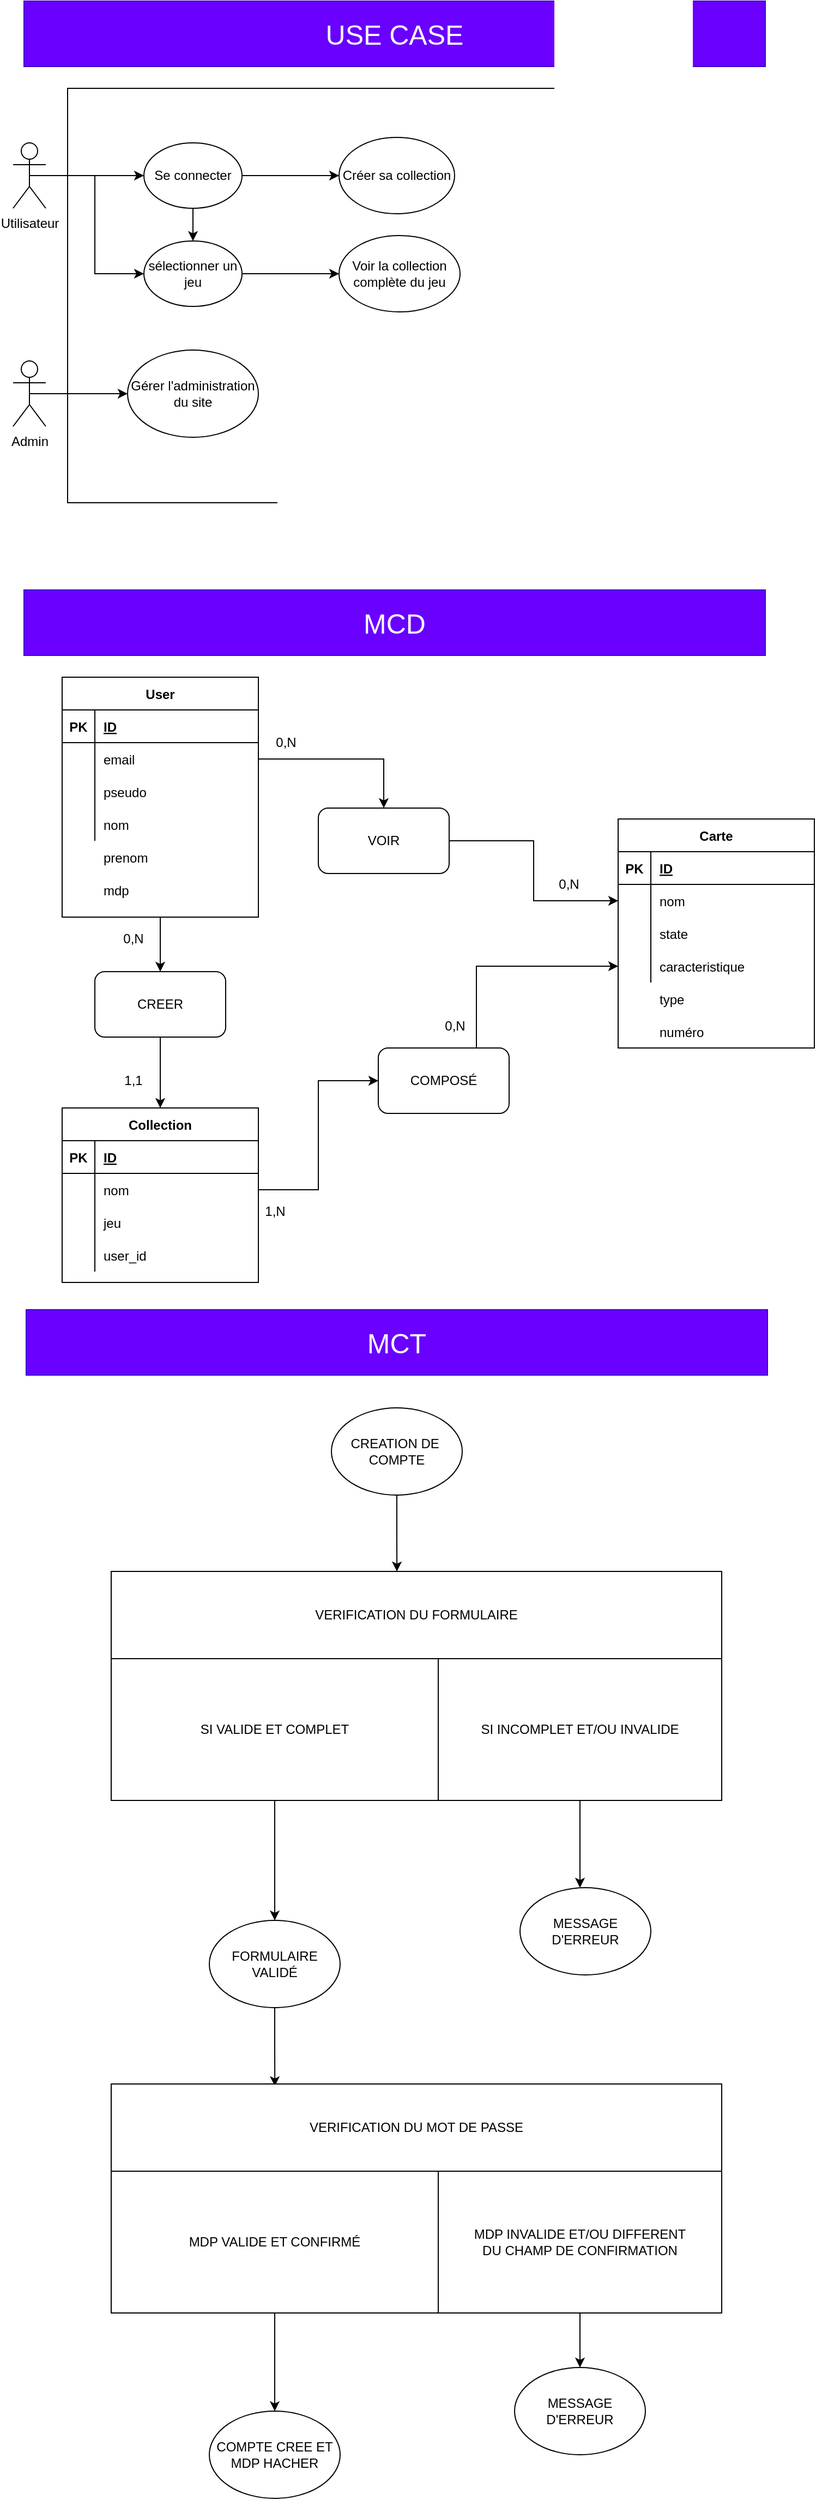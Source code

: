 <mxfile version="14.2.5" type="github">
  <diagram id="Vvy8ZNYeZBU5IeqOEl0n" name="Page-1">
    <mxGraphModel dx="868" dy="1619" grid="1" gridSize="10" guides="1" tooltips="1" connect="1" arrows="1" fold="1" page="1" pageScale="1" pageWidth="827" pageHeight="1169" math="0" shadow="0">
      <root>
        <mxCell id="0" />
        <mxCell id="1" parent="0" />
        <mxCell id="F6hUvUynQKpErKbhB6TS-1" value="" style="rounded=0;whiteSpace=wrap;html=1;" vertex="1" parent="1">
          <mxGeometry x="80" y="-1080" width="520" height="380" as="geometry" />
        </mxCell>
        <mxCell id="F6hUvUynQKpErKbhB6TS-7" style="edgeStyle=orthogonalEdgeStyle;rounded=0;orthogonalLoop=1;jettySize=auto;html=1;exitX=0.5;exitY=0.5;exitDx=0;exitDy=0;exitPerimeter=0;entryX=0;entryY=0.5;entryDx=0;entryDy=0;" edge="1" parent="1" source="F6hUvUynQKpErKbhB6TS-2" target="F6hUvUynQKpErKbhB6TS-3">
          <mxGeometry relative="1" as="geometry" />
        </mxCell>
        <mxCell id="F6hUvUynQKpErKbhB6TS-8" style="edgeStyle=orthogonalEdgeStyle;rounded=0;orthogonalLoop=1;jettySize=auto;html=1;entryX=0;entryY=0.5;entryDx=0;entryDy=0;" edge="1" parent="1" source="F6hUvUynQKpErKbhB6TS-2" target="F6hUvUynQKpErKbhB6TS-4">
          <mxGeometry relative="1" as="geometry" />
        </mxCell>
        <mxCell id="F6hUvUynQKpErKbhB6TS-2" value="Utilisateur" style="shape=umlActor;verticalLabelPosition=bottom;verticalAlign=top;html=1;outlineConnect=0;" vertex="1" parent="1">
          <mxGeometry x="30" y="-1030" width="30" height="60" as="geometry" />
        </mxCell>
        <mxCell id="F6hUvUynQKpErKbhB6TS-9" style="edgeStyle=orthogonalEdgeStyle;rounded=0;orthogonalLoop=1;jettySize=auto;html=1;exitX=0.5;exitY=1;exitDx=0;exitDy=0;entryX=0.5;entryY=0;entryDx=0;entryDy=0;" edge="1" parent="1" source="F6hUvUynQKpErKbhB6TS-3" target="F6hUvUynQKpErKbhB6TS-4">
          <mxGeometry relative="1" as="geometry" />
        </mxCell>
        <mxCell id="F6hUvUynQKpErKbhB6TS-11" style="edgeStyle=orthogonalEdgeStyle;rounded=0;orthogonalLoop=1;jettySize=auto;html=1;exitX=1;exitY=0.5;exitDx=0;exitDy=0;entryX=0;entryY=0.5;entryDx=0;entryDy=0;" edge="1" parent="1" source="F6hUvUynQKpErKbhB6TS-3" target="F6hUvUynQKpErKbhB6TS-10">
          <mxGeometry relative="1" as="geometry" />
        </mxCell>
        <mxCell id="F6hUvUynQKpErKbhB6TS-3" value="Se connecter" style="ellipse;whiteSpace=wrap;html=1;" vertex="1" parent="1">
          <mxGeometry x="150" y="-1030" width="90" height="60" as="geometry" />
        </mxCell>
        <mxCell id="F6hUvUynQKpErKbhB6TS-13" style="edgeStyle=orthogonalEdgeStyle;rounded=0;orthogonalLoop=1;jettySize=auto;html=1;exitX=1;exitY=0.5;exitDx=0;exitDy=0;entryX=0;entryY=0.5;entryDx=0;entryDy=0;" edge="1" parent="1" source="F6hUvUynQKpErKbhB6TS-4" target="F6hUvUynQKpErKbhB6TS-12">
          <mxGeometry relative="1" as="geometry" />
        </mxCell>
        <mxCell id="F6hUvUynQKpErKbhB6TS-4" value="sélectionner un&lt;br&gt;jeu" style="ellipse;whiteSpace=wrap;html=1;" vertex="1" parent="1">
          <mxGeometry x="150" y="-940" width="90" height="60" as="geometry" />
        </mxCell>
        <mxCell id="F6hUvUynQKpErKbhB6TS-10" value="Créer sa collection" style="ellipse;whiteSpace=wrap;html=1;" vertex="1" parent="1">
          <mxGeometry x="329" y="-1035" width="106" height="70" as="geometry" />
        </mxCell>
        <mxCell id="F6hUvUynQKpErKbhB6TS-12" value="Voir la collection&lt;br&gt;complète du jeu" style="ellipse;whiteSpace=wrap;html=1;" vertex="1" parent="1">
          <mxGeometry x="329" y="-945" width="111" height="70" as="geometry" />
        </mxCell>
        <mxCell id="F6hUvUynQKpErKbhB6TS-18" style="edgeStyle=orthogonalEdgeStyle;rounded=0;orthogonalLoop=1;jettySize=auto;html=1;exitX=0.5;exitY=0.5;exitDx=0;exitDy=0;exitPerimeter=0;entryX=0;entryY=0.5;entryDx=0;entryDy=0;" edge="1" parent="1" source="F6hUvUynQKpErKbhB6TS-16" target="F6hUvUynQKpErKbhB6TS-17">
          <mxGeometry relative="1" as="geometry" />
        </mxCell>
        <mxCell id="F6hUvUynQKpErKbhB6TS-16" value="Admin" style="shape=umlActor;verticalLabelPosition=bottom;verticalAlign=top;html=1;outlineConnect=0;" vertex="1" parent="1">
          <mxGeometry x="30" y="-830" width="30" height="60" as="geometry" />
        </mxCell>
        <mxCell id="F6hUvUynQKpErKbhB6TS-17" value="Gérer l&#39;administration&lt;br&gt;du site" style="ellipse;whiteSpace=wrap;html=1;" vertex="1" parent="1">
          <mxGeometry x="135" y="-840" width="120" height="80" as="geometry" />
        </mxCell>
        <mxCell id="F6hUvUynQKpErKbhB6TS-19" value="&lt;font style=&quot;font-size: 25px&quot;&gt;USE CASE&lt;/font&gt;" style="rounded=0;whiteSpace=wrap;html=1;fillColor=#6a00ff;strokeColor=#3700CC;fontColor=#ffffff;" vertex="1" parent="1">
          <mxGeometry x="40" y="-1160" width="680" height="60" as="geometry" />
        </mxCell>
        <mxCell id="F6hUvUynQKpErKbhB6TS-20" value="&lt;font style=&quot;font-size: 25px&quot;&gt;MCD&lt;/font&gt;" style="rounded=0;whiteSpace=wrap;html=1;fillColor=#6a00ff;strokeColor=#3700CC;fontColor=#ffffff;" vertex="1" parent="1">
          <mxGeometry x="40" y="-620" width="680" height="60" as="geometry" />
        </mxCell>
        <mxCell id="F6hUvUynQKpErKbhB6TS-81" style="edgeStyle=orthogonalEdgeStyle;rounded=0;orthogonalLoop=1;jettySize=auto;html=1;exitX=0.5;exitY=1;exitDx=0;exitDy=0;entryX=0.5;entryY=0;entryDx=0;entryDy=0;" edge="1" parent="1" source="F6hUvUynQKpErKbhB6TS-82" target="F6hUvUynQKpErKbhB6TS-49">
          <mxGeometry relative="1" as="geometry" />
        </mxCell>
        <mxCell id="F6hUvUynQKpErKbhB6TS-23" value="User" style="shape=table;startSize=30;container=1;collapsible=1;childLayout=tableLayout;fixedRows=1;rowLines=0;fontStyle=1;align=center;resizeLast=1;" vertex="1" parent="1">
          <mxGeometry x="75" y="-540" width="180" height="220" as="geometry" />
        </mxCell>
        <mxCell id="F6hUvUynQKpErKbhB6TS-24" value="" style="shape=partialRectangle;collapsible=0;dropTarget=0;pointerEvents=0;fillColor=none;top=0;left=0;bottom=1;right=0;points=[[0,0.5],[1,0.5]];portConstraint=eastwest;" vertex="1" parent="F6hUvUynQKpErKbhB6TS-23">
          <mxGeometry y="30" width="180" height="30" as="geometry" />
        </mxCell>
        <mxCell id="F6hUvUynQKpErKbhB6TS-25" value="PK" style="shape=partialRectangle;connectable=0;fillColor=none;top=0;left=0;bottom=0;right=0;fontStyle=1;overflow=hidden;" vertex="1" parent="F6hUvUynQKpErKbhB6TS-24">
          <mxGeometry width="30" height="30" as="geometry" />
        </mxCell>
        <mxCell id="F6hUvUynQKpErKbhB6TS-26" value="ID" style="shape=partialRectangle;connectable=0;fillColor=none;top=0;left=0;bottom=0;right=0;align=left;spacingLeft=6;fontStyle=5;overflow=hidden;" vertex="1" parent="F6hUvUynQKpErKbhB6TS-24">
          <mxGeometry x="30" width="150" height="30" as="geometry" />
        </mxCell>
        <mxCell id="F6hUvUynQKpErKbhB6TS-27" value="" style="shape=partialRectangle;collapsible=0;dropTarget=0;pointerEvents=0;fillColor=none;top=0;left=0;bottom=0;right=0;points=[[0,0.5],[1,0.5]];portConstraint=eastwest;" vertex="1" parent="F6hUvUynQKpErKbhB6TS-23">
          <mxGeometry y="60" width="180" height="30" as="geometry" />
        </mxCell>
        <mxCell id="F6hUvUynQKpErKbhB6TS-28" value="" style="shape=partialRectangle;connectable=0;fillColor=none;top=0;left=0;bottom=0;right=0;editable=1;overflow=hidden;" vertex="1" parent="F6hUvUynQKpErKbhB6TS-27">
          <mxGeometry width="30" height="30" as="geometry" />
        </mxCell>
        <mxCell id="F6hUvUynQKpErKbhB6TS-29" value="email" style="shape=partialRectangle;connectable=0;fillColor=none;top=0;left=0;bottom=0;right=0;align=left;spacingLeft=6;overflow=hidden;" vertex="1" parent="F6hUvUynQKpErKbhB6TS-27">
          <mxGeometry x="30" width="150" height="30" as="geometry" />
        </mxCell>
        <mxCell id="F6hUvUynQKpErKbhB6TS-30" value="" style="shape=partialRectangle;collapsible=0;dropTarget=0;pointerEvents=0;fillColor=none;top=0;left=0;bottom=0;right=0;points=[[0,0.5],[1,0.5]];portConstraint=eastwest;" vertex="1" parent="F6hUvUynQKpErKbhB6TS-23">
          <mxGeometry y="90" width="180" height="30" as="geometry" />
        </mxCell>
        <mxCell id="F6hUvUynQKpErKbhB6TS-31" value="" style="shape=partialRectangle;connectable=0;fillColor=none;top=0;left=0;bottom=0;right=0;editable=1;overflow=hidden;" vertex="1" parent="F6hUvUynQKpErKbhB6TS-30">
          <mxGeometry width="30" height="30" as="geometry" />
        </mxCell>
        <mxCell id="F6hUvUynQKpErKbhB6TS-32" value="pseudo" style="shape=partialRectangle;connectable=0;fillColor=none;top=0;left=0;bottom=0;right=0;align=left;spacingLeft=6;overflow=hidden;" vertex="1" parent="F6hUvUynQKpErKbhB6TS-30">
          <mxGeometry x="30" width="150" height="30" as="geometry" />
        </mxCell>
        <mxCell id="F6hUvUynQKpErKbhB6TS-33" value="" style="shape=partialRectangle;collapsible=0;dropTarget=0;pointerEvents=0;fillColor=none;top=0;left=0;bottom=0;right=0;points=[[0,0.5],[1,0.5]];portConstraint=eastwest;" vertex="1" parent="F6hUvUynQKpErKbhB6TS-23">
          <mxGeometry y="120" width="180" height="30" as="geometry" />
        </mxCell>
        <mxCell id="F6hUvUynQKpErKbhB6TS-34" value="" style="shape=partialRectangle;connectable=0;fillColor=none;top=0;left=0;bottom=0;right=0;editable=1;overflow=hidden;" vertex="1" parent="F6hUvUynQKpErKbhB6TS-33">
          <mxGeometry width="30" height="30" as="geometry" />
        </mxCell>
        <mxCell id="F6hUvUynQKpErKbhB6TS-35" value="nom" style="shape=partialRectangle;connectable=0;fillColor=none;top=0;left=0;bottom=0;right=0;align=left;spacingLeft=6;overflow=hidden;" vertex="1" parent="F6hUvUynQKpErKbhB6TS-33">
          <mxGeometry x="30" width="150" height="30" as="geometry" />
        </mxCell>
        <mxCell id="F6hUvUynQKpErKbhB6TS-36" value="Carte" style="shape=table;startSize=30;container=1;collapsible=1;childLayout=tableLayout;fixedRows=1;rowLines=0;fontStyle=1;align=center;resizeLast=1;" vertex="1" parent="1">
          <mxGeometry x="585" y="-410" width="180" height="210" as="geometry" />
        </mxCell>
        <mxCell id="F6hUvUynQKpErKbhB6TS-37" value="" style="shape=partialRectangle;collapsible=0;dropTarget=0;pointerEvents=0;fillColor=none;top=0;left=0;bottom=1;right=0;points=[[0,0.5],[1,0.5]];portConstraint=eastwest;" vertex="1" parent="F6hUvUynQKpErKbhB6TS-36">
          <mxGeometry y="30" width="180" height="30" as="geometry" />
        </mxCell>
        <mxCell id="F6hUvUynQKpErKbhB6TS-38" value="PK" style="shape=partialRectangle;connectable=0;fillColor=none;top=0;left=0;bottom=0;right=0;fontStyle=1;overflow=hidden;" vertex="1" parent="F6hUvUynQKpErKbhB6TS-37">
          <mxGeometry width="30" height="30" as="geometry" />
        </mxCell>
        <mxCell id="F6hUvUynQKpErKbhB6TS-39" value="ID" style="shape=partialRectangle;connectable=0;fillColor=none;top=0;left=0;bottom=0;right=0;align=left;spacingLeft=6;fontStyle=5;overflow=hidden;" vertex="1" parent="F6hUvUynQKpErKbhB6TS-37">
          <mxGeometry x="30" width="150" height="30" as="geometry" />
        </mxCell>
        <mxCell id="F6hUvUynQKpErKbhB6TS-40" value="" style="shape=partialRectangle;collapsible=0;dropTarget=0;pointerEvents=0;fillColor=none;top=0;left=0;bottom=0;right=0;points=[[0,0.5],[1,0.5]];portConstraint=eastwest;" vertex="1" parent="F6hUvUynQKpErKbhB6TS-36">
          <mxGeometry y="60" width="180" height="30" as="geometry" />
        </mxCell>
        <mxCell id="F6hUvUynQKpErKbhB6TS-41" value="" style="shape=partialRectangle;connectable=0;fillColor=none;top=0;left=0;bottom=0;right=0;editable=1;overflow=hidden;" vertex="1" parent="F6hUvUynQKpErKbhB6TS-40">
          <mxGeometry width="30" height="30" as="geometry" />
        </mxCell>
        <mxCell id="F6hUvUynQKpErKbhB6TS-42" value="nom" style="shape=partialRectangle;connectable=0;fillColor=none;top=0;left=0;bottom=0;right=0;align=left;spacingLeft=6;overflow=hidden;" vertex="1" parent="F6hUvUynQKpErKbhB6TS-40">
          <mxGeometry x="30" width="150" height="30" as="geometry" />
        </mxCell>
        <mxCell id="F6hUvUynQKpErKbhB6TS-43" value="" style="shape=partialRectangle;collapsible=0;dropTarget=0;pointerEvents=0;fillColor=none;top=0;left=0;bottom=0;right=0;points=[[0,0.5],[1,0.5]];portConstraint=eastwest;" vertex="1" parent="F6hUvUynQKpErKbhB6TS-36">
          <mxGeometry y="90" width="180" height="30" as="geometry" />
        </mxCell>
        <mxCell id="F6hUvUynQKpErKbhB6TS-44" value="" style="shape=partialRectangle;connectable=0;fillColor=none;top=0;left=0;bottom=0;right=0;editable=1;overflow=hidden;" vertex="1" parent="F6hUvUynQKpErKbhB6TS-43">
          <mxGeometry width="30" height="30" as="geometry" />
        </mxCell>
        <mxCell id="F6hUvUynQKpErKbhB6TS-45" value="state" style="shape=partialRectangle;connectable=0;fillColor=none;top=0;left=0;bottom=0;right=0;align=left;spacingLeft=6;overflow=hidden;" vertex="1" parent="F6hUvUynQKpErKbhB6TS-43">
          <mxGeometry x="30" width="150" height="30" as="geometry" />
        </mxCell>
        <mxCell id="F6hUvUynQKpErKbhB6TS-46" value="" style="shape=partialRectangle;collapsible=0;dropTarget=0;pointerEvents=0;fillColor=none;top=0;left=0;bottom=0;right=0;points=[[0,0.5],[1,0.5]];portConstraint=eastwest;" vertex="1" parent="F6hUvUynQKpErKbhB6TS-36">
          <mxGeometry y="120" width="180" height="30" as="geometry" />
        </mxCell>
        <mxCell id="F6hUvUynQKpErKbhB6TS-47" value="" style="shape=partialRectangle;connectable=0;fillColor=none;top=0;left=0;bottom=0;right=0;editable=1;overflow=hidden;" vertex="1" parent="F6hUvUynQKpErKbhB6TS-46">
          <mxGeometry width="30" height="30" as="geometry" />
        </mxCell>
        <mxCell id="F6hUvUynQKpErKbhB6TS-48" value="caracteristique" style="shape=partialRectangle;connectable=0;fillColor=none;top=0;left=0;bottom=0;right=0;align=left;spacingLeft=6;overflow=hidden;" vertex="1" parent="F6hUvUynQKpErKbhB6TS-46">
          <mxGeometry x="30" width="150" height="30" as="geometry" />
        </mxCell>
        <mxCell id="F6hUvUynQKpErKbhB6TS-49" value="Collection" style="shape=table;startSize=30;container=1;collapsible=1;childLayout=tableLayout;fixedRows=1;rowLines=0;fontStyle=1;align=center;resizeLast=1;" vertex="1" parent="1">
          <mxGeometry x="75" y="-145" width="180" height="160" as="geometry" />
        </mxCell>
        <mxCell id="F6hUvUynQKpErKbhB6TS-50" value="" style="shape=partialRectangle;collapsible=0;dropTarget=0;pointerEvents=0;fillColor=none;top=0;left=0;bottom=1;right=0;points=[[0,0.5],[1,0.5]];portConstraint=eastwest;" vertex="1" parent="F6hUvUynQKpErKbhB6TS-49">
          <mxGeometry y="30" width="180" height="30" as="geometry" />
        </mxCell>
        <mxCell id="F6hUvUynQKpErKbhB6TS-51" value="PK" style="shape=partialRectangle;connectable=0;fillColor=none;top=0;left=0;bottom=0;right=0;fontStyle=1;overflow=hidden;" vertex="1" parent="F6hUvUynQKpErKbhB6TS-50">
          <mxGeometry width="30" height="30" as="geometry" />
        </mxCell>
        <mxCell id="F6hUvUynQKpErKbhB6TS-52" value="ID" style="shape=partialRectangle;connectable=0;fillColor=none;top=0;left=0;bottom=0;right=0;align=left;spacingLeft=6;fontStyle=5;overflow=hidden;" vertex="1" parent="F6hUvUynQKpErKbhB6TS-50">
          <mxGeometry x="30" width="150" height="30" as="geometry" />
        </mxCell>
        <mxCell id="F6hUvUynQKpErKbhB6TS-53" value="" style="shape=partialRectangle;collapsible=0;dropTarget=0;pointerEvents=0;fillColor=none;top=0;left=0;bottom=0;right=0;points=[[0,0.5],[1,0.5]];portConstraint=eastwest;" vertex="1" parent="F6hUvUynQKpErKbhB6TS-49">
          <mxGeometry y="60" width="180" height="30" as="geometry" />
        </mxCell>
        <mxCell id="F6hUvUynQKpErKbhB6TS-54" value="" style="shape=partialRectangle;connectable=0;fillColor=none;top=0;left=0;bottom=0;right=0;editable=1;overflow=hidden;" vertex="1" parent="F6hUvUynQKpErKbhB6TS-53">
          <mxGeometry width="30" height="30" as="geometry" />
        </mxCell>
        <mxCell id="F6hUvUynQKpErKbhB6TS-55" value="nom" style="shape=partialRectangle;connectable=0;fillColor=none;top=0;left=0;bottom=0;right=0;align=left;spacingLeft=6;overflow=hidden;" vertex="1" parent="F6hUvUynQKpErKbhB6TS-53">
          <mxGeometry x="30" width="150" height="30" as="geometry" />
        </mxCell>
        <mxCell id="F6hUvUynQKpErKbhB6TS-56" value="" style="shape=partialRectangle;collapsible=0;dropTarget=0;pointerEvents=0;fillColor=none;top=0;left=0;bottom=0;right=0;points=[[0,0.5],[1,0.5]];portConstraint=eastwest;" vertex="1" parent="F6hUvUynQKpErKbhB6TS-49">
          <mxGeometry y="90" width="180" height="30" as="geometry" />
        </mxCell>
        <mxCell id="F6hUvUynQKpErKbhB6TS-57" value="" style="shape=partialRectangle;connectable=0;fillColor=none;top=0;left=0;bottom=0;right=0;editable=1;overflow=hidden;" vertex="1" parent="F6hUvUynQKpErKbhB6TS-56">
          <mxGeometry width="30" height="30" as="geometry" />
        </mxCell>
        <mxCell id="F6hUvUynQKpErKbhB6TS-58" value="jeu" style="shape=partialRectangle;connectable=0;fillColor=none;top=0;left=0;bottom=0;right=0;align=left;spacingLeft=6;overflow=hidden;" vertex="1" parent="F6hUvUynQKpErKbhB6TS-56">
          <mxGeometry x="30" width="150" height="30" as="geometry" />
        </mxCell>
        <mxCell id="F6hUvUynQKpErKbhB6TS-59" value="" style="shape=partialRectangle;collapsible=0;dropTarget=0;pointerEvents=0;fillColor=none;top=0;left=0;bottom=0;right=0;points=[[0,0.5],[1,0.5]];portConstraint=eastwest;" vertex="1" parent="F6hUvUynQKpErKbhB6TS-49">
          <mxGeometry y="120" width="180" height="30" as="geometry" />
        </mxCell>
        <mxCell id="F6hUvUynQKpErKbhB6TS-60" value="" style="shape=partialRectangle;connectable=0;fillColor=none;top=0;left=0;bottom=0;right=0;editable=1;overflow=hidden;" vertex="1" parent="F6hUvUynQKpErKbhB6TS-59">
          <mxGeometry width="30" height="30" as="geometry" />
        </mxCell>
        <mxCell id="F6hUvUynQKpErKbhB6TS-61" value="user_id" style="shape=partialRectangle;connectable=0;fillColor=none;top=0;left=0;bottom=0;right=0;align=left;spacingLeft=6;overflow=hidden;" vertex="1" parent="F6hUvUynQKpErKbhB6TS-59">
          <mxGeometry x="30" width="150" height="30" as="geometry" />
        </mxCell>
        <mxCell id="F6hUvUynQKpErKbhB6TS-62" value="prenom" style="shape=partialRectangle;connectable=0;fillColor=none;top=0;left=0;bottom=0;right=0;align=left;spacingLeft=6;overflow=hidden;" vertex="1" parent="1">
          <mxGeometry x="105" y="-390" width="150" height="30" as="geometry" />
        </mxCell>
        <mxCell id="F6hUvUynQKpErKbhB6TS-63" value="mdp" style="shape=partialRectangle;connectable=0;fillColor=none;top=0;left=0;bottom=0;right=0;align=left;spacingLeft=6;overflow=hidden;" vertex="1" parent="1">
          <mxGeometry x="105" y="-360" width="150" height="30" as="geometry" />
        </mxCell>
        <mxCell id="F6hUvUynQKpErKbhB6TS-77" value="type" style="shape=partialRectangle;connectable=0;fillColor=none;top=0;left=0;bottom=0;right=0;align=left;spacingLeft=6;overflow=hidden;" vertex="1" parent="1">
          <mxGeometry x="615" y="-260" width="150" height="30" as="geometry" />
        </mxCell>
        <mxCell id="F6hUvUynQKpErKbhB6TS-79" value="numéro" style="shape=partialRectangle;connectable=0;fillColor=none;top=0;left=0;bottom=0;right=0;align=left;spacingLeft=6;overflow=hidden;" vertex="1" parent="1">
          <mxGeometry x="615" y="-230" width="150" height="30" as="geometry" />
        </mxCell>
        <mxCell id="F6hUvUynQKpErKbhB6TS-82" value="CREER" style="rounded=1;whiteSpace=wrap;html=1;" vertex="1" parent="1">
          <mxGeometry x="105" y="-270" width="120" height="60" as="geometry" />
        </mxCell>
        <mxCell id="F6hUvUynQKpErKbhB6TS-83" style="edgeStyle=orthogonalEdgeStyle;rounded=0;orthogonalLoop=1;jettySize=auto;html=1;exitX=0.5;exitY=1;exitDx=0;exitDy=0;entryX=0.5;entryY=0;entryDx=0;entryDy=0;" edge="1" parent="1" source="F6hUvUynQKpErKbhB6TS-23" target="F6hUvUynQKpErKbhB6TS-82">
          <mxGeometry relative="1" as="geometry">
            <mxPoint x="165" y="-320" as="sourcePoint" />
            <mxPoint x="165" y="-145" as="targetPoint" />
          </mxGeometry>
        </mxCell>
        <mxCell id="F6hUvUynQKpErKbhB6TS-89" style="edgeStyle=orthogonalEdgeStyle;rounded=0;orthogonalLoop=1;jettySize=auto;html=1;exitX=0.75;exitY=0;exitDx=0;exitDy=0;entryX=0;entryY=0.5;entryDx=0;entryDy=0;" edge="1" parent="1" source="F6hUvUynQKpErKbhB6TS-84" target="F6hUvUynQKpErKbhB6TS-46">
          <mxGeometry relative="1" as="geometry" />
        </mxCell>
        <mxCell id="F6hUvUynQKpErKbhB6TS-84" value="COMPOSÉ" style="rounded=1;whiteSpace=wrap;html=1;" vertex="1" parent="1">
          <mxGeometry x="365" y="-200" width="120" height="60" as="geometry" />
        </mxCell>
        <mxCell id="F6hUvUynQKpErKbhB6TS-85" style="edgeStyle=orthogonalEdgeStyle;rounded=0;orthogonalLoop=1;jettySize=auto;html=1;exitX=1;exitY=0.5;exitDx=0;exitDy=0;entryX=0;entryY=0.5;entryDx=0;entryDy=0;" edge="1" parent="1" source="F6hUvUynQKpErKbhB6TS-53" target="F6hUvUynQKpErKbhB6TS-84">
          <mxGeometry relative="1" as="geometry" />
        </mxCell>
        <mxCell id="F6hUvUynQKpErKbhB6TS-92" style="edgeStyle=orthogonalEdgeStyle;rounded=0;orthogonalLoop=1;jettySize=auto;html=1;exitX=1;exitY=0.5;exitDx=0;exitDy=0;entryX=0;entryY=0.5;entryDx=0;entryDy=0;" edge="1" parent="1" source="F6hUvUynQKpErKbhB6TS-90" target="F6hUvUynQKpErKbhB6TS-40">
          <mxGeometry relative="1" as="geometry" />
        </mxCell>
        <mxCell id="F6hUvUynQKpErKbhB6TS-90" value="VOIR" style="rounded=1;whiteSpace=wrap;html=1;" vertex="1" parent="1">
          <mxGeometry x="310" y="-420" width="120" height="60" as="geometry" />
        </mxCell>
        <mxCell id="F6hUvUynQKpErKbhB6TS-91" style="edgeStyle=orthogonalEdgeStyle;rounded=0;orthogonalLoop=1;jettySize=auto;html=1;exitX=1;exitY=0.5;exitDx=0;exitDy=0;" edge="1" parent="1" source="F6hUvUynQKpErKbhB6TS-27" target="F6hUvUynQKpErKbhB6TS-90">
          <mxGeometry relative="1" as="geometry" />
        </mxCell>
        <mxCell id="F6hUvUynQKpErKbhB6TS-94" value="0,N" style="text;html=1;align=center;verticalAlign=middle;resizable=0;points=[];autosize=1;" vertex="1" parent="1">
          <mxGeometry x="265" y="-490" width="30" height="20" as="geometry" />
        </mxCell>
        <mxCell id="F6hUvUynQKpErKbhB6TS-95" value="0,N" style="text;html=1;align=center;verticalAlign=middle;resizable=0;points=[];autosize=1;" vertex="1" parent="1">
          <mxGeometry x="125" y="-310" width="30" height="20" as="geometry" />
        </mxCell>
        <mxCell id="F6hUvUynQKpErKbhB6TS-96" value="1,N" style="text;html=1;align=center;verticalAlign=middle;resizable=0;points=[];autosize=1;" vertex="1" parent="1">
          <mxGeometry x="255" y="-60" width="30" height="20" as="geometry" />
        </mxCell>
        <mxCell id="F6hUvUynQKpErKbhB6TS-98" value="0,N" style="text;html=1;align=center;verticalAlign=middle;resizable=0;points=[];autosize=1;" vertex="1" parent="1">
          <mxGeometry x="420" y="-230" width="30" height="20" as="geometry" />
        </mxCell>
        <mxCell id="F6hUvUynQKpErKbhB6TS-99" value="1,1" style="text;html=1;align=center;verticalAlign=middle;resizable=0;points=[];autosize=1;" vertex="1" parent="1">
          <mxGeometry x="125" y="-180" width="30" height="20" as="geometry" />
        </mxCell>
        <mxCell id="F6hUvUynQKpErKbhB6TS-100" value="0,N" style="text;html=1;strokeColor=none;fillColor=none;align=center;verticalAlign=middle;whiteSpace=wrap;rounded=0;" vertex="1" parent="1">
          <mxGeometry x="520" y="-360" width="40" height="20" as="geometry" />
        </mxCell>
        <mxCell id="F6hUvUynQKpErKbhB6TS-101" value="&lt;font style=&quot;font-size: 25px&quot;&gt;MCT&lt;/font&gt;" style="rounded=0;whiteSpace=wrap;html=1;fillColor=#6a00ff;strokeColor=#3700CC;fontColor=#ffffff;" vertex="1" parent="1">
          <mxGeometry x="42" y="40" width="680" height="60" as="geometry" />
        </mxCell>
        <mxCell id="F6hUvUynQKpErKbhB6TS-106" style="edgeStyle=orthogonalEdgeStyle;rounded=0;orthogonalLoop=1;jettySize=auto;html=1;exitX=0.5;exitY=1;exitDx=0;exitDy=0;entryX=0.468;entryY=0;entryDx=0;entryDy=0;entryPerimeter=0;" edge="1" parent="1" source="F6hUvUynQKpErKbhB6TS-102" target="F6hUvUynQKpErKbhB6TS-103">
          <mxGeometry relative="1" as="geometry" />
        </mxCell>
        <mxCell id="F6hUvUynQKpErKbhB6TS-102" value="CREATION DE&amp;nbsp;&lt;br&gt;COMPTE" style="ellipse;whiteSpace=wrap;html=1;" vertex="1" parent="1">
          <mxGeometry x="322" y="130" width="120" height="80" as="geometry" />
        </mxCell>
        <mxCell id="F6hUvUynQKpErKbhB6TS-103" value="VERIFICATION DU FORMULAIRE" style="rounded=0;whiteSpace=wrap;html=1;" vertex="1" parent="1">
          <mxGeometry x="120" y="280" width="560" height="80" as="geometry" />
        </mxCell>
        <mxCell id="F6hUvUynQKpErKbhB6TS-108" style="edgeStyle=orthogonalEdgeStyle;rounded=0;orthogonalLoop=1;jettySize=auto;html=1;exitX=0.5;exitY=1;exitDx=0;exitDy=0;" edge="1" parent="1" source="F6hUvUynQKpErKbhB6TS-104" target="F6hUvUynQKpErKbhB6TS-109">
          <mxGeometry relative="1" as="geometry">
            <mxPoint x="270" y="640" as="targetPoint" />
          </mxGeometry>
        </mxCell>
        <mxCell id="F6hUvUynQKpErKbhB6TS-104" value="SI VALIDE ET COMPLET" style="rounded=0;whiteSpace=wrap;html=1;" vertex="1" parent="1">
          <mxGeometry x="120" y="360" width="300" height="130" as="geometry" />
        </mxCell>
        <mxCell id="F6hUvUynQKpErKbhB6TS-107" style="edgeStyle=orthogonalEdgeStyle;rounded=0;orthogonalLoop=1;jettySize=auto;html=1;exitX=0.5;exitY=1;exitDx=0;exitDy=0;" edge="1" parent="1" source="F6hUvUynQKpErKbhB6TS-105">
          <mxGeometry relative="1" as="geometry">
            <mxPoint x="550" y="570" as="targetPoint" />
          </mxGeometry>
        </mxCell>
        <mxCell id="F6hUvUynQKpErKbhB6TS-105" value="SI INCOMPLET ET/OU INVALIDE" style="rounded=0;whiteSpace=wrap;html=1;" vertex="1" parent="1">
          <mxGeometry x="420" y="360" width="260" height="130" as="geometry" />
        </mxCell>
        <mxCell id="F6hUvUynQKpErKbhB6TS-114" style="edgeStyle=orthogonalEdgeStyle;rounded=0;orthogonalLoop=1;jettySize=auto;html=1;exitX=0.5;exitY=1;exitDx=0;exitDy=0;entryX=0.268;entryY=0.025;entryDx=0;entryDy=0;entryPerimeter=0;" edge="1" parent="1" source="F6hUvUynQKpErKbhB6TS-109" target="F6hUvUynQKpErKbhB6TS-111">
          <mxGeometry relative="1" as="geometry" />
        </mxCell>
        <mxCell id="F6hUvUynQKpErKbhB6TS-109" value="FORMULAIRE&lt;br&gt;VALIDÉ" style="ellipse;whiteSpace=wrap;html=1;" vertex="1" parent="1">
          <mxGeometry x="210" y="600" width="120" height="80" as="geometry" />
        </mxCell>
        <mxCell id="F6hUvUynQKpErKbhB6TS-110" value="MESSAGE&lt;br&gt;D&#39;ERREUR" style="ellipse;whiteSpace=wrap;html=1;" vertex="1" parent="1">
          <mxGeometry x="495" y="570" width="120" height="80" as="geometry" />
        </mxCell>
        <mxCell id="F6hUvUynQKpErKbhB6TS-111" value="VERIFICATION DU MOT DE PASSE" style="rounded=0;whiteSpace=wrap;html=1;" vertex="1" parent="1">
          <mxGeometry x="120" y="750" width="560" height="80" as="geometry" />
        </mxCell>
        <mxCell id="F6hUvUynQKpErKbhB6TS-117" style="edgeStyle=orthogonalEdgeStyle;rounded=0;orthogonalLoop=1;jettySize=auto;html=1;exitX=0.5;exitY=1;exitDx=0;exitDy=0;" edge="1" parent="1" source="F6hUvUynQKpErKbhB6TS-112" target="F6hUvUynQKpErKbhB6TS-118">
          <mxGeometry relative="1" as="geometry">
            <mxPoint x="270" y="1090" as="targetPoint" />
          </mxGeometry>
        </mxCell>
        <mxCell id="F6hUvUynQKpErKbhB6TS-112" value="MDP VALIDE ET CONFIRMÉ" style="rounded=0;whiteSpace=wrap;html=1;" vertex="1" parent="1">
          <mxGeometry x="120" y="830" width="300" height="130" as="geometry" />
        </mxCell>
        <mxCell id="F6hUvUynQKpErKbhB6TS-115" style="edgeStyle=orthogonalEdgeStyle;rounded=0;orthogonalLoop=1;jettySize=auto;html=1;exitX=0.5;exitY=1;exitDx=0;exitDy=0;" edge="1" parent="1" source="F6hUvUynQKpErKbhB6TS-113" target="F6hUvUynQKpErKbhB6TS-116">
          <mxGeometry relative="1" as="geometry">
            <mxPoint x="550" y="1050" as="targetPoint" />
          </mxGeometry>
        </mxCell>
        <mxCell id="F6hUvUynQKpErKbhB6TS-113" value="MDP INVALIDE ET/OU DIFFERENT&lt;br&gt;DU CHAMP DE CONFIRMATION" style="rounded=0;whiteSpace=wrap;html=1;" vertex="1" parent="1">
          <mxGeometry x="420" y="830" width="260" height="130" as="geometry" />
        </mxCell>
        <mxCell id="F6hUvUynQKpErKbhB6TS-116" value="MESSAGE D&#39;ERREUR" style="ellipse;whiteSpace=wrap;html=1;" vertex="1" parent="1">
          <mxGeometry x="490" y="1010" width="120" height="80" as="geometry" />
        </mxCell>
        <mxCell id="F6hUvUynQKpErKbhB6TS-118" value="COMPTE CREE ET&lt;br&gt;MDP HACHER" style="ellipse;whiteSpace=wrap;html=1;" vertex="1" parent="1">
          <mxGeometry x="210" y="1050" width="120" height="80" as="geometry" />
        </mxCell>
      </root>
    </mxGraphModel>
  </diagram>
</mxfile>
